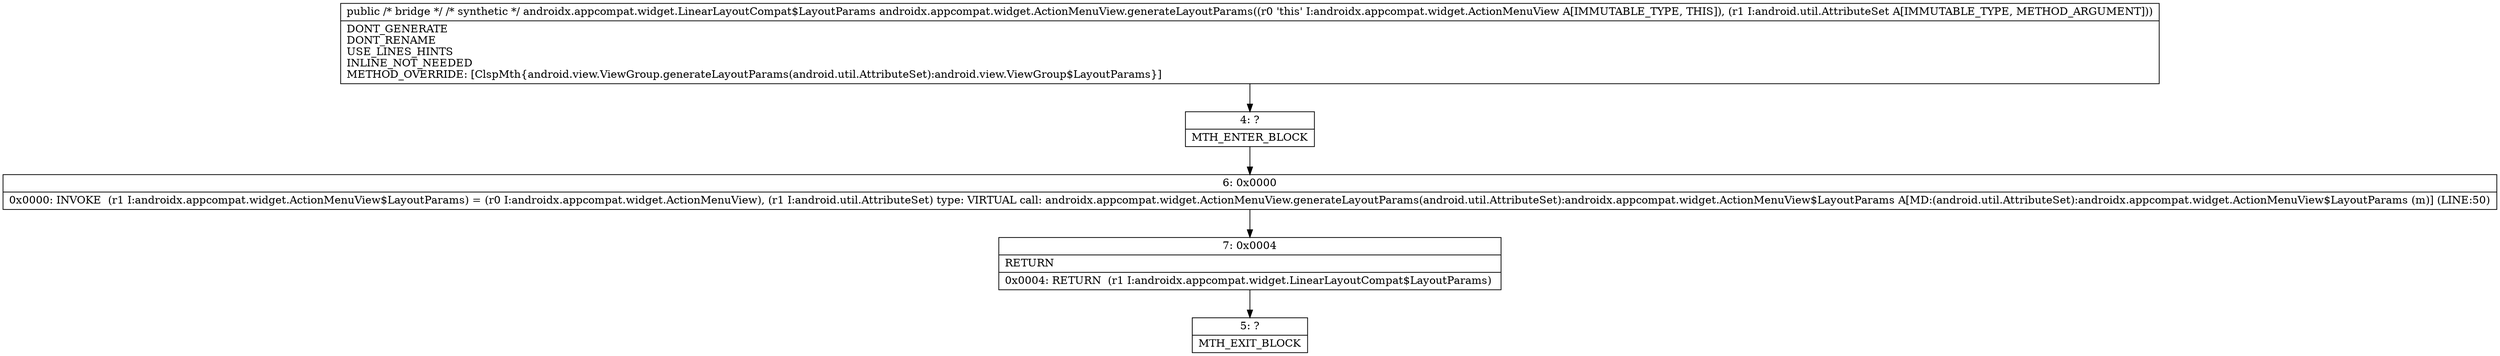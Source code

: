 digraph "CFG forandroidx.appcompat.widget.ActionMenuView.generateLayoutParams(Landroid\/util\/AttributeSet;)Landroidx\/appcompat\/widget\/LinearLayoutCompat$LayoutParams;" {
Node_4 [shape=record,label="{4\:\ ?|MTH_ENTER_BLOCK\l}"];
Node_6 [shape=record,label="{6\:\ 0x0000|0x0000: INVOKE  (r1 I:androidx.appcompat.widget.ActionMenuView$LayoutParams) = (r0 I:androidx.appcompat.widget.ActionMenuView), (r1 I:android.util.AttributeSet) type: VIRTUAL call: androidx.appcompat.widget.ActionMenuView.generateLayoutParams(android.util.AttributeSet):androidx.appcompat.widget.ActionMenuView$LayoutParams A[MD:(android.util.AttributeSet):androidx.appcompat.widget.ActionMenuView$LayoutParams (m)] (LINE:50)\l}"];
Node_7 [shape=record,label="{7\:\ 0x0004|RETURN\l|0x0004: RETURN  (r1 I:androidx.appcompat.widget.LinearLayoutCompat$LayoutParams) \l}"];
Node_5 [shape=record,label="{5\:\ ?|MTH_EXIT_BLOCK\l}"];
MethodNode[shape=record,label="{public \/* bridge *\/ \/* synthetic *\/ androidx.appcompat.widget.LinearLayoutCompat$LayoutParams androidx.appcompat.widget.ActionMenuView.generateLayoutParams((r0 'this' I:androidx.appcompat.widget.ActionMenuView A[IMMUTABLE_TYPE, THIS]), (r1 I:android.util.AttributeSet A[IMMUTABLE_TYPE, METHOD_ARGUMENT]))  | DONT_GENERATE\lDONT_RENAME\lUSE_LINES_HINTS\lINLINE_NOT_NEEDED\lMETHOD_OVERRIDE: [ClspMth\{android.view.ViewGroup.generateLayoutParams(android.util.AttributeSet):android.view.ViewGroup$LayoutParams\}]\l}"];
MethodNode -> Node_4;Node_4 -> Node_6;
Node_6 -> Node_7;
Node_7 -> Node_5;
}

